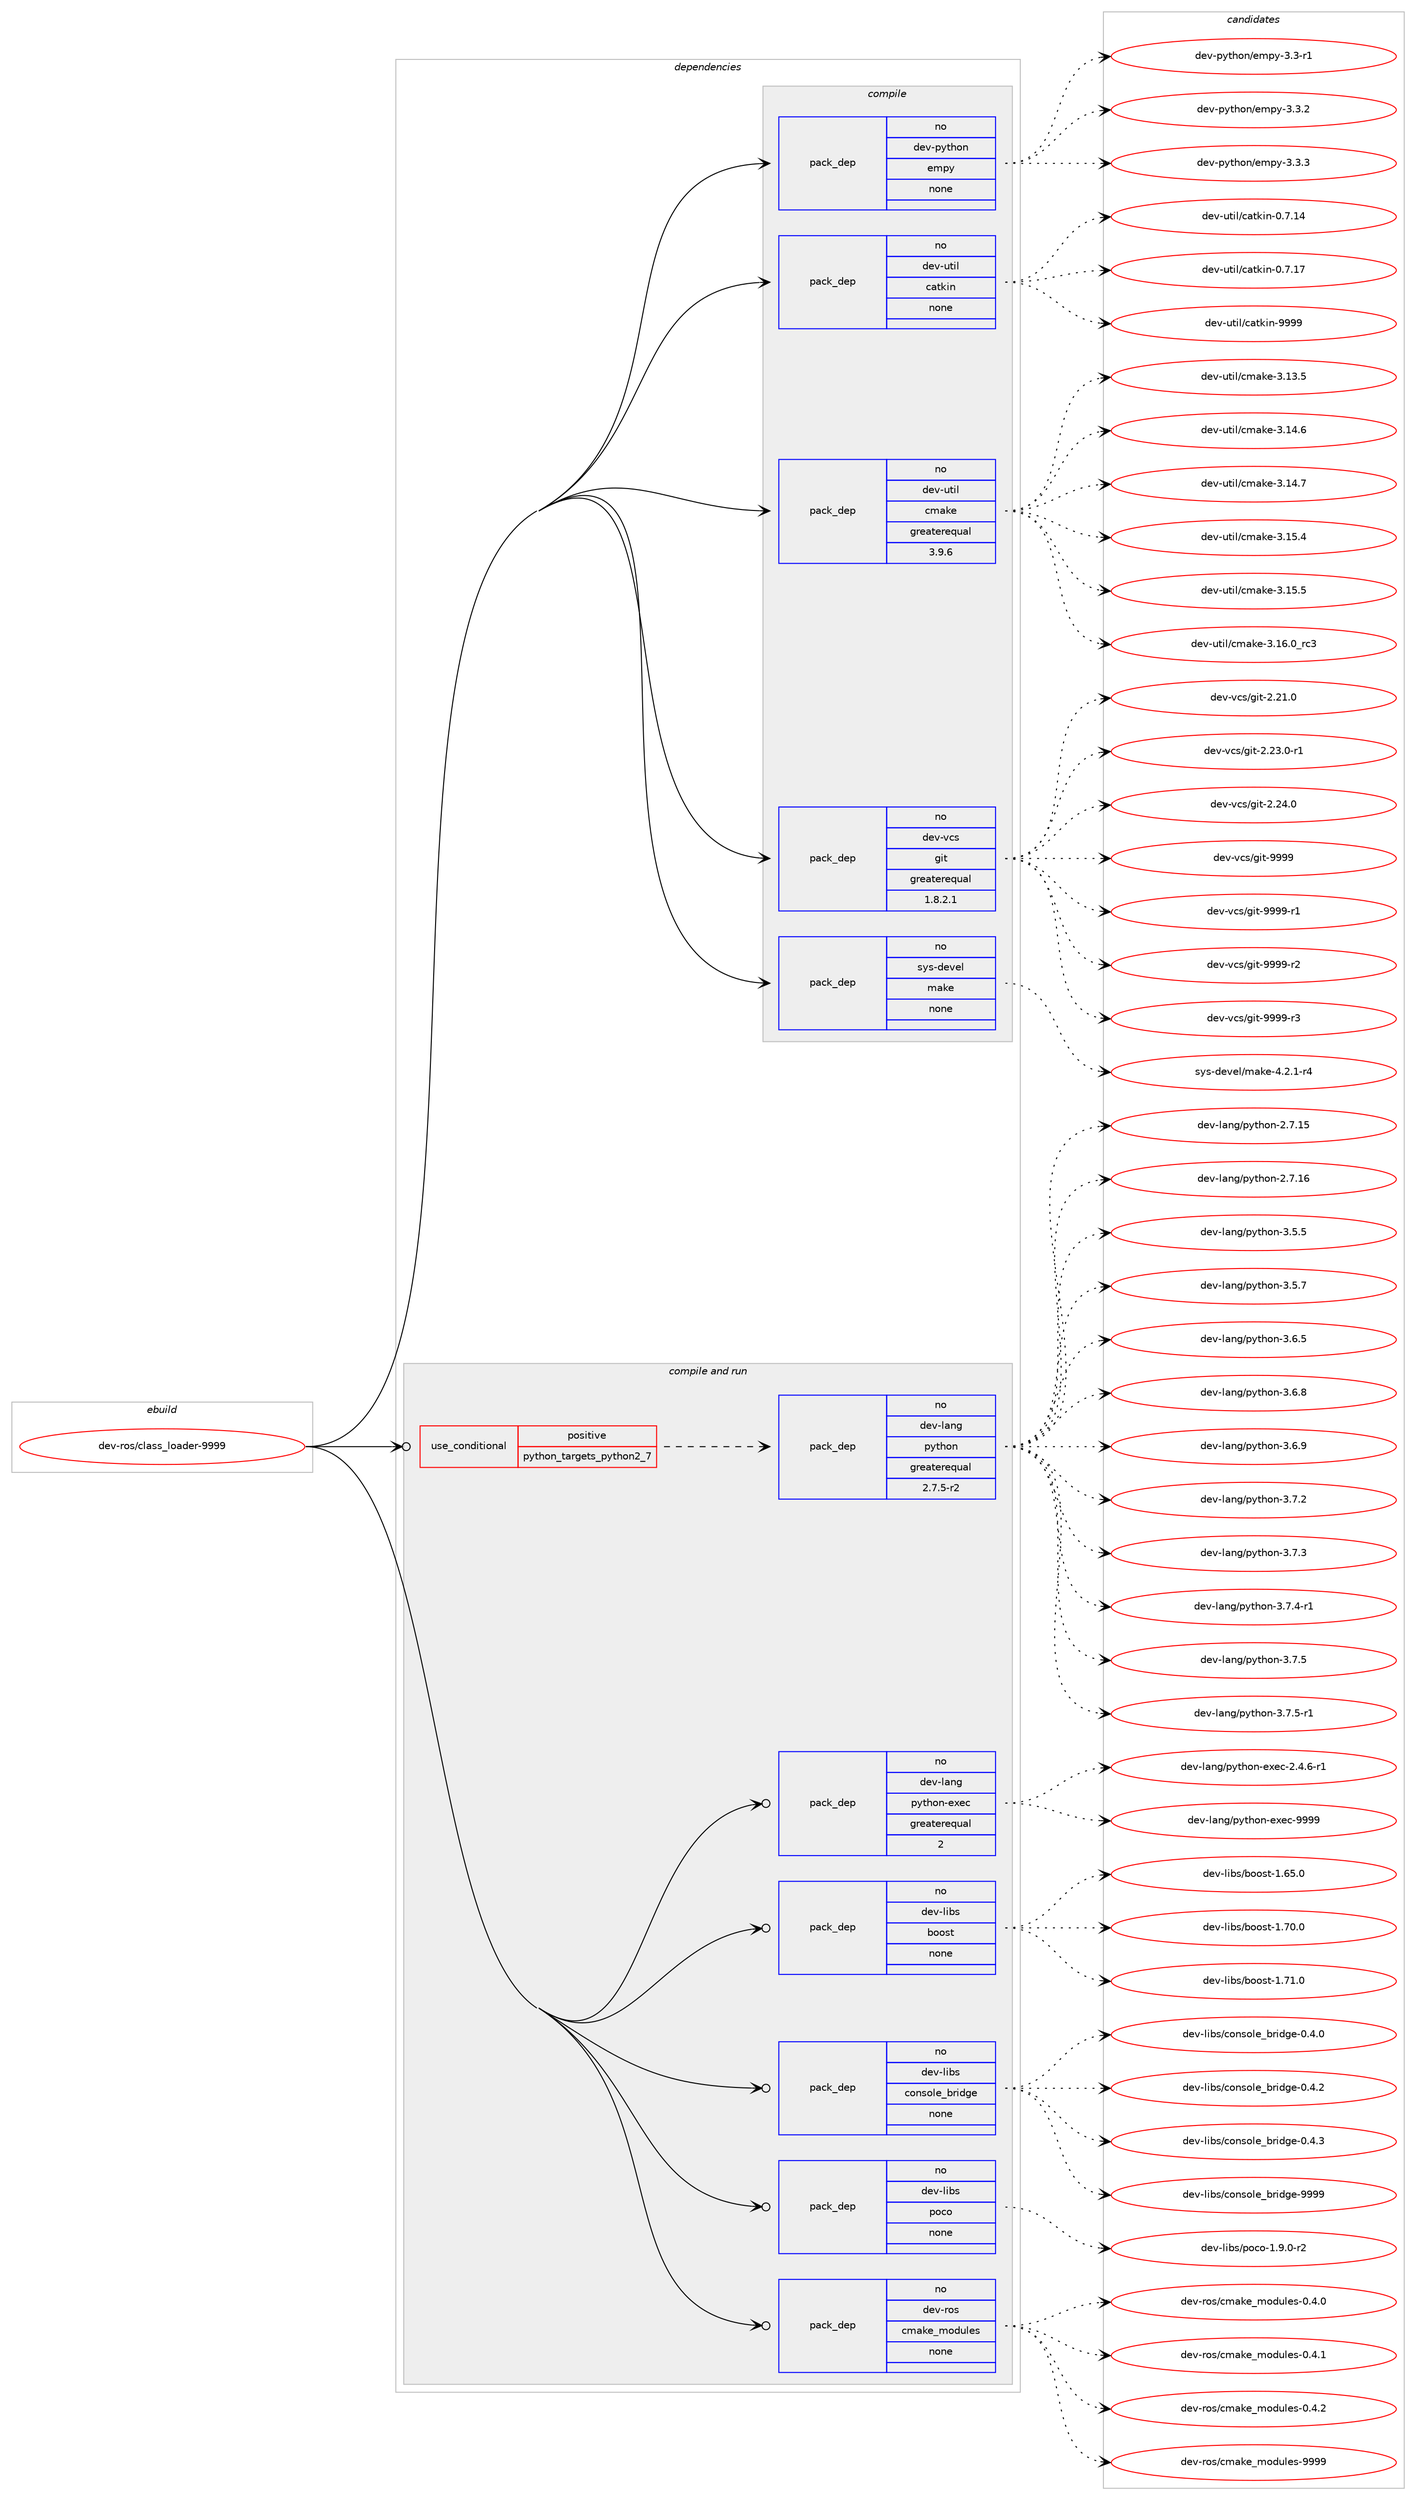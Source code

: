 digraph prolog {

# *************
# Graph options
# *************

newrank=true;
concentrate=true;
compound=true;
graph [rankdir=LR,fontname=Helvetica,fontsize=10,ranksep=1.5];#, ranksep=2.5, nodesep=0.2];
edge  [arrowhead=vee];
node  [fontname=Helvetica,fontsize=10];

# **********
# The ebuild
# **********

subgraph cluster_leftcol {
color=gray;
rank=same;
label=<<i>ebuild</i>>;
id [label="dev-ros/class_loader-9999", color=red, width=4, href="../dev-ros/class_loader-9999.svg"];
}

# ****************
# The dependencies
# ****************

subgraph cluster_midcol {
color=gray;
label=<<i>dependencies</i>>;
subgraph cluster_compile {
fillcolor="#eeeeee";
style=filled;
label=<<i>compile</i>>;
subgraph pack484737 {
dependency649496 [label=<<TABLE BORDER="0" CELLBORDER="1" CELLSPACING="0" CELLPADDING="4" WIDTH="220"><TR><TD ROWSPAN="6" CELLPADDING="30">pack_dep</TD></TR><TR><TD WIDTH="110">no</TD></TR><TR><TD>dev-python</TD></TR><TR><TD>empy</TD></TR><TR><TD>none</TD></TR><TR><TD></TD></TR></TABLE>>, shape=none, color=blue];
}
id:e -> dependency649496:w [weight=20,style="solid",arrowhead="vee"];
subgraph pack484738 {
dependency649497 [label=<<TABLE BORDER="0" CELLBORDER="1" CELLSPACING="0" CELLPADDING="4" WIDTH="220"><TR><TD ROWSPAN="6" CELLPADDING="30">pack_dep</TD></TR><TR><TD WIDTH="110">no</TD></TR><TR><TD>dev-util</TD></TR><TR><TD>catkin</TD></TR><TR><TD>none</TD></TR><TR><TD></TD></TR></TABLE>>, shape=none, color=blue];
}
id:e -> dependency649497:w [weight=20,style="solid",arrowhead="vee"];
subgraph pack484739 {
dependency649498 [label=<<TABLE BORDER="0" CELLBORDER="1" CELLSPACING="0" CELLPADDING="4" WIDTH="220"><TR><TD ROWSPAN="6" CELLPADDING="30">pack_dep</TD></TR><TR><TD WIDTH="110">no</TD></TR><TR><TD>dev-util</TD></TR><TR><TD>cmake</TD></TR><TR><TD>greaterequal</TD></TR><TR><TD>3.9.6</TD></TR></TABLE>>, shape=none, color=blue];
}
id:e -> dependency649498:w [weight=20,style="solid",arrowhead="vee"];
subgraph pack484740 {
dependency649499 [label=<<TABLE BORDER="0" CELLBORDER="1" CELLSPACING="0" CELLPADDING="4" WIDTH="220"><TR><TD ROWSPAN="6" CELLPADDING="30">pack_dep</TD></TR><TR><TD WIDTH="110">no</TD></TR><TR><TD>dev-vcs</TD></TR><TR><TD>git</TD></TR><TR><TD>greaterequal</TD></TR><TR><TD>1.8.2.1</TD></TR></TABLE>>, shape=none, color=blue];
}
id:e -> dependency649499:w [weight=20,style="solid",arrowhead="vee"];
subgraph pack484741 {
dependency649500 [label=<<TABLE BORDER="0" CELLBORDER="1" CELLSPACING="0" CELLPADDING="4" WIDTH="220"><TR><TD ROWSPAN="6" CELLPADDING="30">pack_dep</TD></TR><TR><TD WIDTH="110">no</TD></TR><TR><TD>sys-devel</TD></TR><TR><TD>make</TD></TR><TR><TD>none</TD></TR><TR><TD></TD></TR></TABLE>>, shape=none, color=blue];
}
id:e -> dependency649500:w [weight=20,style="solid",arrowhead="vee"];
}
subgraph cluster_compileandrun {
fillcolor="#eeeeee";
style=filled;
label=<<i>compile and run</i>>;
subgraph cond152853 {
dependency649501 [label=<<TABLE BORDER="0" CELLBORDER="1" CELLSPACING="0" CELLPADDING="4"><TR><TD ROWSPAN="3" CELLPADDING="10">use_conditional</TD></TR><TR><TD>positive</TD></TR><TR><TD>python_targets_python2_7</TD></TR></TABLE>>, shape=none, color=red];
subgraph pack484742 {
dependency649502 [label=<<TABLE BORDER="0" CELLBORDER="1" CELLSPACING="0" CELLPADDING="4" WIDTH="220"><TR><TD ROWSPAN="6" CELLPADDING="30">pack_dep</TD></TR><TR><TD WIDTH="110">no</TD></TR><TR><TD>dev-lang</TD></TR><TR><TD>python</TD></TR><TR><TD>greaterequal</TD></TR><TR><TD>2.7.5-r2</TD></TR></TABLE>>, shape=none, color=blue];
}
dependency649501:e -> dependency649502:w [weight=20,style="dashed",arrowhead="vee"];
}
id:e -> dependency649501:w [weight=20,style="solid",arrowhead="odotvee"];
subgraph pack484743 {
dependency649503 [label=<<TABLE BORDER="0" CELLBORDER="1" CELLSPACING="0" CELLPADDING="4" WIDTH="220"><TR><TD ROWSPAN="6" CELLPADDING="30">pack_dep</TD></TR><TR><TD WIDTH="110">no</TD></TR><TR><TD>dev-lang</TD></TR><TR><TD>python-exec</TD></TR><TR><TD>greaterequal</TD></TR><TR><TD>2</TD></TR></TABLE>>, shape=none, color=blue];
}
id:e -> dependency649503:w [weight=20,style="solid",arrowhead="odotvee"];
subgraph pack484744 {
dependency649504 [label=<<TABLE BORDER="0" CELLBORDER="1" CELLSPACING="0" CELLPADDING="4" WIDTH="220"><TR><TD ROWSPAN="6" CELLPADDING="30">pack_dep</TD></TR><TR><TD WIDTH="110">no</TD></TR><TR><TD>dev-libs</TD></TR><TR><TD>boost</TD></TR><TR><TD>none</TD></TR><TR><TD></TD></TR></TABLE>>, shape=none, color=blue];
}
id:e -> dependency649504:w [weight=20,style="solid",arrowhead="odotvee"];
subgraph pack484745 {
dependency649505 [label=<<TABLE BORDER="0" CELLBORDER="1" CELLSPACING="0" CELLPADDING="4" WIDTH="220"><TR><TD ROWSPAN="6" CELLPADDING="30">pack_dep</TD></TR><TR><TD WIDTH="110">no</TD></TR><TR><TD>dev-libs</TD></TR><TR><TD>console_bridge</TD></TR><TR><TD>none</TD></TR><TR><TD></TD></TR></TABLE>>, shape=none, color=blue];
}
id:e -> dependency649505:w [weight=20,style="solid",arrowhead="odotvee"];
subgraph pack484746 {
dependency649506 [label=<<TABLE BORDER="0" CELLBORDER="1" CELLSPACING="0" CELLPADDING="4" WIDTH="220"><TR><TD ROWSPAN="6" CELLPADDING="30">pack_dep</TD></TR><TR><TD WIDTH="110">no</TD></TR><TR><TD>dev-libs</TD></TR><TR><TD>poco</TD></TR><TR><TD>none</TD></TR><TR><TD></TD></TR></TABLE>>, shape=none, color=blue];
}
id:e -> dependency649506:w [weight=20,style="solid",arrowhead="odotvee"];
subgraph pack484747 {
dependency649507 [label=<<TABLE BORDER="0" CELLBORDER="1" CELLSPACING="0" CELLPADDING="4" WIDTH="220"><TR><TD ROWSPAN="6" CELLPADDING="30">pack_dep</TD></TR><TR><TD WIDTH="110">no</TD></TR><TR><TD>dev-ros</TD></TR><TR><TD>cmake_modules</TD></TR><TR><TD>none</TD></TR><TR><TD></TD></TR></TABLE>>, shape=none, color=blue];
}
id:e -> dependency649507:w [weight=20,style="solid",arrowhead="odotvee"];
}
subgraph cluster_run {
fillcolor="#eeeeee";
style=filled;
label=<<i>run</i>>;
}
}

# **************
# The candidates
# **************

subgraph cluster_choices {
rank=same;
color=gray;
label=<<i>candidates</i>>;

subgraph choice484737 {
color=black;
nodesep=1;
choice1001011184511212111610411111047101109112121455146514511449 [label="dev-python/empy-3.3-r1", color=red, width=4,href="../dev-python/empy-3.3-r1.svg"];
choice1001011184511212111610411111047101109112121455146514650 [label="dev-python/empy-3.3.2", color=red, width=4,href="../dev-python/empy-3.3.2.svg"];
choice1001011184511212111610411111047101109112121455146514651 [label="dev-python/empy-3.3.3", color=red, width=4,href="../dev-python/empy-3.3.3.svg"];
dependency649496:e -> choice1001011184511212111610411111047101109112121455146514511449:w [style=dotted,weight="100"];
dependency649496:e -> choice1001011184511212111610411111047101109112121455146514650:w [style=dotted,weight="100"];
dependency649496:e -> choice1001011184511212111610411111047101109112121455146514651:w [style=dotted,weight="100"];
}
subgraph choice484738 {
color=black;
nodesep=1;
choice1001011184511711610510847999711610710511045484655464952 [label="dev-util/catkin-0.7.14", color=red, width=4,href="../dev-util/catkin-0.7.14.svg"];
choice1001011184511711610510847999711610710511045484655464955 [label="dev-util/catkin-0.7.17", color=red, width=4,href="../dev-util/catkin-0.7.17.svg"];
choice100101118451171161051084799971161071051104557575757 [label="dev-util/catkin-9999", color=red, width=4,href="../dev-util/catkin-9999.svg"];
dependency649497:e -> choice1001011184511711610510847999711610710511045484655464952:w [style=dotted,weight="100"];
dependency649497:e -> choice1001011184511711610510847999711610710511045484655464955:w [style=dotted,weight="100"];
dependency649497:e -> choice100101118451171161051084799971161071051104557575757:w [style=dotted,weight="100"];
}
subgraph choice484739 {
color=black;
nodesep=1;
choice1001011184511711610510847991099710710145514649514653 [label="dev-util/cmake-3.13.5", color=red, width=4,href="../dev-util/cmake-3.13.5.svg"];
choice1001011184511711610510847991099710710145514649524654 [label="dev-util/cmake-3.14.6", color=red, width=4,href="../dev-util/cmake-3.14.6.svg"];
choice1001011184511711610510847991099710710145514649524655 [label="dev-util/cmake-3.14.7", color=red, width=4,href="../dev-util/cmake-3.14.7.svg"];
choice1001011184511711610510847991099710710145514649534652 [label="dev-util/cmake-3.15.4", color=red, width=4,href="../dev-util/cmake-3.15.4.svg"];
choice1001011184511711610510847991099710710145514649534653 [label="dev-util/cmake-3.15.5", color=red, width=4,href="../dev-util/cmake-3.15.5.svg"];
choice1001011184511711610510847991099710710145514649544648951149951 [label="dev-util/cmake-3.16.0_rc3", color=red, width=4,href="../dev-util/cmake-3.16.0_rc3.svg"];
dependency649498:e -> choice1001011184511711610510847991099710710145514649514653:w [style=dotted,weight="100"];
dependency649498:e -> choice1001011184511711610510847991099710710145514649524654:w [style=dotted,weight="100"];
dependency649498:e -> choice1001011184511711610510847991099710710145514649524655:w [style=dotted,weight="100"];
dependency649498:e -> choice1001011184511711610510847991099710710145514649534652:w [style=dotted,weight="100"];
dependency649498:e -> choice1001011184511711610510847991099710710145514649534653:w [style=dotted,weight="100"];
dependency649498:e -> choice1001011184511711610510847991099710710145514649544648951149951:w [style=dotted,weight="100"];
}
subgraph choice484740 {
color=black;
nodesep=1;
choice10010111845118991154710310511645504650494648 [label="dev-vcs/git-2.21.0", color=red, width=4,href="../dev-vcs/git-2.21.0.svg"];
choice100101118451189911547103105116455046505146484511449 [label="dev-vcs/git-2.23.0-r1", color=red, width=4,href="../dev-vcs/git-2.23.0-r1.svg"];
choice10010111845118991154710310511645504650524648 [label="dev-vcs/git-2.24.0", color=red, width=4,href="../dev-vcs/git-2.24.0.svg"];
choice1001011184511899115471031051164557575757 [label="dev-vcs/git-9999", color=red, width=4,href="../dev-vcs/git-9999.svg"];
choice10010111845118991154710310511645575757574511449 [label="dev-vcs/git-9999-r1", color=red, width=4,href="../dev-vcs/git-9999-r1.svg"];
choice10010111845118991154710310511645575757574511450 [label="dev-vcs/git-9999-r2", color=red, width=4,href="../dev-vcs/git-9999-r2.svg"];
choice10010111845118991154710310511645575757574511451 [label="dev-vcs/git-9999-r3", color=red, width=4,href="../dev-vcs/git-9999-r3.svg"];
dependency649499:e -> choice10010111845118991154710310511645504650494648:w [style=dotted,weight="100"];
dependency649499:e -> choice100101118451189911547103105116455046505146484511449:w [style=dotted,weight="100"];
dependency649499:e -> choice10010111845118991154710310511645504650524648:w [style=dotted,weight="100"];
dependency649499:e -> choice1001011184511899115471031051164557575757:w [style=dotted,weight="100"];
dependency649499:e -> choice10010111845118991154710310511645575757574511449:w [style=dotted,weight="100"];
dependency649499:e -> choice10010111845118991154710310511645575757574511450:w [style=dotted,weight="100"];
dependency649499:e -> choice10010111845118991154710310511645575757574511451:w [style=dotted,weight="100"];
}
subgraph choice484741 {
color=black;
nodesep=1;
choice1151211154510010111810110847109971071014552465046494511452 [label="sys-devel/make-4.2.1-r4", color=red, width=4,href="../sys-devel/make-4.2.1-r4.svg"];
dependency649500:e -> choice1151211154510010111810110847109971071014552465046494511452:w [style=dotted,weight="100"];
}
subgraph choice484742 {
color=black;
nodesep=1;
choice10010111845108971101034711212111610411111045504655464953 [label="dev-lang/python-2.7.15", color=red, width=4,href="../dev-lang/python-2.7.15.svg"];
choice10010111845108971101034711212111610411111045504655464954 [label="dev-lang/python-2.7.16", color=red, width=4,href="../dev-lang/python-2.7.16.svg"];
choice100101118451089711010347112121116104111110455146534653 [label="dev-lang/python-3.5.5", color=red, width=4,href="../dev-lang/python-3.5.5.svg"];
choice100101118451089711010347112121116104111110455146534655 [label="dev-lang/python-3.5.7", color=red, width=4,href="../dev-lang/python-3.5.7.svg"];
choice100101118451089711010347112121116104111110455146544653 [label="dev-lang/python-3.6.5", color=red, width=4,href="../dev-lang/python-3.6.5.svg"];
choice100101118451089711010347112121116104111110455146544656 [label="dev-lang/python-3.6.8", color=red, width=4,href="../dev-lang/python-3.6.8.svg"];
choice100101118451089711010347112121116104111110455146544657 [label="dev-lang/python-3.6.9", color=red, width=4,href="../dev-lang/python-3.6.9.svg"];
choice100101118451089711010347112121116104111110455146554650 [label="dev-lang/python-3.7.2", color=red, width=4,href="../dev-lang/python-3.7.2.svg"];
choice100101118451089711010347112121116104111110455146554651 [label="dev-lang/python-3.7.3", color=red, width=4,href="../dev-lang/python-3.7.3.svg"];
choice1001011184510897110103471121211161041111104551465546524511449 [label="dev-lang/python-3.7.4-r1", color=red, width=4,href="../dev-lang/python-3.7.4-r1.svg"];
choice100101118451089711010347112121116104111110455146554653 [label="dev-lang/python-3.7.5", color=red, width=4,href="../dev-lang/python-3.7.5.svg"];
choice1001011184510897110103471121211161041111104551465546534511449 [label="dev-lang/python-3.7.5-r1", color=red, width=4,href="../dev-lang/python-3.7.5-r1.svg"];
dependency649502:e -> choice10010111845108971101034711212111610411111045504655464953:w [style=dotted,weight="100"];
dependency649502:e -> choice10010111845108971101034711212111610411111045504655464954:w [style=dotted,weight="100"];
dependency649502:e -> choice100101118451089711010347112121116104111110455146534653:w [style=dotted,weight="100"];
dependency649502:e -> choice100101118451089711010347112121116104111110455146534655:w [style=dotted,weight="100"];
dependency649502:e -> choice100101118451089711010347112121116104111110455146544653:w [style=dotted,weight="100"];
dependency649502:e -> choice100101118451089711010347112121116104111110455146544656:w [style=dotted,weight="100"];
dependency649502:e -> choice100101118451089711010347112121116104111110455146544657:w [style=dotted,weight="100"];
dependency649502:e -> choice100101118451089711010347112121116104111110455146554650:w [style=dotted,weight="100"];
dependency649502:e -> choice100101118451089711010347112121116104111110455146554651:w [style=dotted,weight="100"];
dependency649502:e -> choice1001011184510897110103471121211161041111104551465546524511449:w [style=dotted,weight="100"];
dependency649502:e -> choice100101118451089711010347112121116104111110455146554653:w [style=dotted,weight="100"];
dependency649502:e -> choice1001011184510897110103471121211161041111104551465546534511449:w [style=dotted,weight="100"];
}
subgraph choice484743 {
color=black;
nodesep=1;
choice10010111845108971101034711212111610411111045101120101994550465246544511449 [label="dev-lang/python-exec-2.4.6-r1", color=red, width=4,href="../dev-lang/python-exec-2.4.6-r1.svg"];
choice10010111845108971101034711212111610411111045101120101994557575757 [label="dev-lang/python-exec-9999", color=red, width=4,href="../dev-lang/python-exec-9999.svg"];
dependency649503:e -> choice10010111845108971101034711212111610411111045101120101994550465246544511449:w [style=dotted,weight="100"];
dependency649503:e -> choice10010111845108971101034711212111610411111045101120101994557575757:w [style=dotted,weight="100"];
}
subgraph choice484744 {
color=black;
nodesep=1;
choice1001011184510810598115479811111111511645494654534648 [label="dev-libs/boost-1.65.0", color=red, width=4,href="../dev-libs/boost-1.65.0.svg"];
choice1001011184510810598115479811111111511645494655484648 [label="dev-libs/boost-1.70.0", color=red, width=4,href="../dev-libs/boost-1.70.0.svg"];
choice1001011184510810598115479811111111511645494655494648 [label="dev-libs/boost-1.71.0", color=red, width=4,href="../dev-libs/boost-1.71.0.svg"];
dependency649504:e -> choice1001011184510810598115479811111111511645494654534648:w [style=dotted,weight="100"];
dependency649504:e -> choice1001011184510810598115479811111111511645494655484648:w [style=dotted,weight="100"];
dependency649504:e -> choice1001011184510810598115479811111111511645494655494648:w [style=dotted,weight="100"];
}
subgraph choice484745 {
color=black;
nodesep=1;
choice100101118451081059811547991111101151111081019598114105100103101454846524648 [label="dev-libs/console_bridge-0.4.0", color=red, width=4,href="../dev-libs/console_bridge-0.4.0.svg"];
choice100101118451081059811547991111101151111081019598114105100103101454846524650 [label="dev-libs/console_bridge-0.4.2", color=red, width=4,href="../dev-libs/console_bridge-0.4.2.svg"];
choice100101118451081059811547991111101151111081019598114105100103101454846524651 [label="dev-libs/console_bridge-0.4.3", color=red, width=4,href="../dev-libs/console_bridge-0.4.3.svg"];
choice1001011184510810598115479911111011511110810195981141051001031014557575757 [label="dev-libs/console_bridge-9999", color=red, width=4,href="../dev-libs/console_bridge-9999.svg"];
dependency649505:e -> choice100101118451081059811547991111101151111081019598114105100103101454846524648:w [style=dotted,weight="100"];
dependency649505:e -> choice100101118451081059811547991111101151111081019598114105100103101454846524650:w [style=dotted,weight="100"];
dependency649505:e -> choice100101118451081059811547991111101151111081019598114105100103101454846524651:w [style=dotted,weight="100"];
dependency649505:e -> choice1001011184510810598115479911111011511110810195981141051001031014557575757:w [style=dotted,weight="100"];
}
subgraph choice484746 {
color=black;
nodesep=1;
choice100101118451081059811547112111991114549465746484511450 [label="dev-libs/poco-1.9.0-r2", color=red, width=4,href="../dev-libs/poco-1.9.0-r2.svg"];
dependency649506:e -> choice100101118451081059811547112111991114549465746484511450:w [style=dotted,weight="100"];
}
subgraph choice484747 {
color=black;
nodesep=1;
choice1001011184511411111547991099710710195109111100117108101115454846524648 [label="dev-ros/cmake_modules-0.4.0", color=red, width=4,href="../dev-ros/cmake_modules-0.4.0.svg"];
choice1001011184511411111547991099710710195109111100117108101115454846524649 [label="dev-ros/cmake_modules-0.4.1", color=red, width=4,href="../dev-ros/cmake_modules-0.4.1.svg"];
choice1001011184511411111547991099710710195109111100117108101115454846524650 [label="dev-ros/cmake_modules-0.4.2", color=red, width=4,href="../dev-ros/cmake_modules-0.4.2.svg"];
choice10010111845114111115479910997107101951091111001171081011154557575757 [label="dev-ros/cmake_modules-9999", color=red, width=4,href="../dev-ros/cmake_modules-9999.svg"];
dependency649507:e -> choice1001011184511411111547991099710710195109111100117108101115454846524648:w [style=dotted,weight="100"];
dependency649507:e -> choice1001011184511411111547991099710710195109111100117108101115454846524649:w [style=dotted,weight="100"];
dependency649507:e -> choice1001011184511411111547991099710710195109111100117108101115454846524650:w [style=dotted,weight="100"];
dependency649507:e -> choice10010111845114111115479910997107101951091111001171081011154557575757:w [style=dotted,weight="100"];
}
}

}
